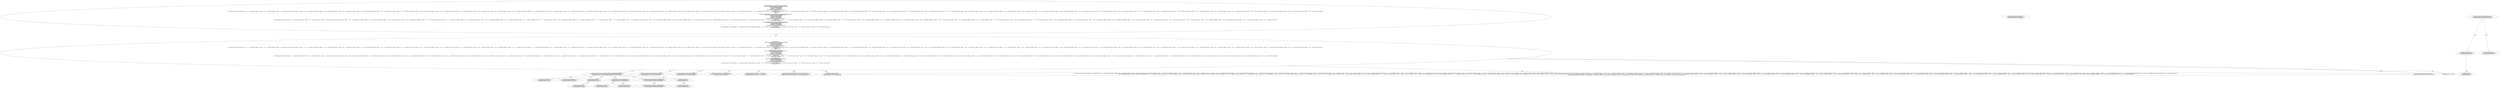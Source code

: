digraph "Pattern" {
0 [label="testWhitespace#?#3:UPDATE
testWhitespaceCastParenOff#?#3:UPDATE
testWhitespaceOff#?#3:UPDATE" shape=ellipse]
1 [label="testWhitespace#?#3:mConfig.setBooleanFlag(IGNORE_CAST_WHITESPACE_PROP, false)
testWhitespaceCastParenOff#?#3:mConfig.setBooleanFlag(IGNORE_CAST_WHITESPACE_PROP, true)
testWhitespaceOff#?#3:mConfig.setBooleanFlag(IGNORE_WHITESPACE_PROP, true)" shape=ellipse]
2 [label="testWhitespace#?#2:\{
    mConfig.setBooleanFlag(IGNORE_CAST_WHITESPACE_PROP, false);
    mConfig.setParenPadOption(NOSPACE);
    mConfig.setTryBlock(IGNORE);
    mConfig.setCatchBlock(IGNORE);
    final Checker c = createChecker();
    final String filepath = getPath(\"InputWhitespace.java\");
    assertNotNull(c);
    final String[] expected = new String[]\{ filepath + \":5:12: '.' is preceeded with whitespace.\", filepath + \":5:14: '.' is followed by whitespace.\", filepath + \":13: type Javadoc comment is missing an @author tag.\", filepath + \":16:22: '=' is not preceeded with whitespace.\", filepath + \":16:23: '=' is not followed by whitespace.\", filepath + \":18:24: '=' is not followed by whitespace.\", filepath + \":26:14: '=' is not preceeded with whitespace.\", filepath + \":27:10: '=' is not preceeded with whitespace.\", filepath + \":27:11: '=' is not followed by whitespace.\", filepath + \":28:10: '+=' is not preceeded with whitespace.\", filepath + \":28:12: '+=' is not followed by whitespace.\", filepath + \":29:13: '-=' is not followed by whitespace.\", filepath + \":29:14: '-' is followed by whitespace.\", filepath + \":29:21: '+' is followed by whitespace.\", filepath + \":30:14: '++' is preceeded with whitespace.\", filepath + \":30:21: '--' is preceeded with whitespace.\", filepath + \":31:15: '++' is followed by whitespace.\", filepath + \":31:22: '--' is followed by whitespace.\", filepath + \":37:21: 'synchronized' is not followed by whitespace.\", filepath + \":39:12: 'try' is not followed by whitespace.\", filepath + \":41:14: 'catch' is not followed by whitespace.\", filepath + \":58:11: 'if' is not followed by whitespace.\", filepath + \":58:12: '(' is followed by whitespace.\", filepath + \":58:36: ')' is preceeded by whitespace.\", filepath + \":59:9: '\{' should be on the previous line.\", filepath + \":63:9: '\{' should be on the previous line.\", filepath + \":74:13: '(' is followed by whitespace.\", filepath + \":74:18: ')' is preceeded by whitespace.\", filepath + \":75:9: '\{' should be on the previous line.\", filepath + \":76:19: 'return' is not followed by whitespace.\", filepath + \":79:9: '\{' should be on the previous line.\", filepath + \":88:21: cast needs to be followed by whitespace.\", filepath + \":97:29: '?' is not preceeded with whitespace.\", filepath + \":97:30: '?' is not followed by whitespace.\", filepath + \":97:34: ':' is not preceeded with whitespace.\", filepath + \":97:35: ':' is not followed by whitespace.\", filepath + \":98:15: '==' is not preceeded with whitespace.\", filepath + \":98:17: '==' is not followed by whitespace.\", filepath + \":104:20: '*' is not followed by whitespace.\", filepath + \":104:21: '*' is not preceeded with whitespace.\", filepath + \":111:22: '!' is followed by whitespace.\", filepath + \":112:23: '~' is followed by whitespace.\", filepath + \":119:18: '%' is not preceeded with whitespace.\", filepath + \":120:20: '%' is not followed by whitespace.\", filepath + \":121:18: '%' is not preceeded with whitespace.\", filepath + \":121:19: '%' is not followed by whitespace.\", filepath + \":123:18: '/' is not preceeded with whitespace.\", filepath + \":124:20: '/' is not followed by whitespace.\", filepath + \":125:18: '/' is not preceeded with whitespace.\", filepath + \":125:19: '/' is not followed by whitespace.\", filepath + \":129:17: '.' is preceeded with whitespace.\", filepath + \":129:24: '.' is followed by whitespace.\", filepath + \":136:10: '.' is preceeded with whitespace.\", filepath + \":136:12: '.' is followed by whitespace.\", filepath + \":153:15: 'assert' is not followed by whitespace.\", filepath + \":156:20: ':' is not preceeded with whitespace.\", filepath + \":156:21: ':' is not followed by whitespace.\" \};
    verify(c, filepath, expected);
    c.destroy();
\}
testWhitespaceCastParenOff#?#2:\{
    mConfig.setBooleanFlag(IGNORE_CAST_WHITESPACE_PROP, true);
    mConfig.setParenPadOption(IGNORE);
    mConfig.setTryBlock(IGNORE);
    mConfig.setCatchBlock(IGNORE);
    final Checker c = createChecker();
    final String filepath = getPath(\"InputWhitespace.java\");
    assertNotNull(c);
    final String[] expected = new String[]\{ filepath + \":5:12: '.' is preceeded with whitespace.\", filepath + \":5:14: '.' is followed by whitespace.\", filepath + \":13: type Javadoc comment is missing an @author tag.\", filepath + \":16:22: '=' is not preceeded with whitespace.\", filepath + \":16:23: '=' is not followed by whitespace.\", filepath + \":18:24: '=' is not followed by whitespace.\", filepath + \":26:14: '=' is not preceeded with whitespace.\", filepath + \":27:10: '=' is not preceeded with whitespace.\", filepath + \":27:11: '=' is not followed by whitespace.\", filepath + \":28:10: '+=' is not preceeded with whitespace.\", filepath + \":28:12: '+=' is not followed by whitespace.\", filepath + \":29:13: '-=' is not followed by whitespace.\", filepath + \":29:14: '-' is followed by whitespace.\", filepath + \":29:21: '+' is followed by whitespace.\", filepath + \":30:14: '++' is preceeded with whitespace.\", filepath + \":30:21: '--' is preceeded with whitespace.\", filepath + \":31:15: '++' is followed by whitespace.\", filepath + \":31:22: '--' is followed by whitespace.\", filepath + \":37:21: 'synchronized' is not followed by whitespace.\", filepath + \":39:12: 'try' is not followed by whitespace.\", filepath + \":41:14: 'catch' is not followed by whitespace.\", filepath + \":58:11: 'if' is not followed by whitespace.\", filepath + \":59:9: '\{' should be on the previous line.\", filepath + \":63:9: '\{' should be on the previous line.\", filepath + \":75:9: '\{' should be on the previous line.\", filepath + \":76:19: 'return' is not followed by whitespace.\", filepath + \":79:9: '\{' should be on the previous line.\", filepath + \":97:29: '?' is not preceeded with whitespace.\", filepath + \":97:30: '?' is not followed by whitespace.\", filepath + \":97:34: ':' is not preceeded with whitespace.\", filepath + \":97:35: ':' is not followed by whitespace.\", filepath + \":98:15: '==' is not preceeded with whitespace.\", filepath + \":98:17: '==' is not followed by whitespace.\", filepath + \":104:20: '*' is not followed by whitespace.\", filepath + \":104:21: '*' is not preceeded with whitespace.\", filepath + \":111:22: '!' is followed by whitespace.\", filepath + \":112:23: '~' is followed by whitespace.\", filepath + \":119:18: '%' is not preceeded with whitespace.\", filepath + \":120:20: '%' is not followed by whitespace.\", filepath + \":121:18: '%' is not preceeded with whitespace.\", filepath + \":121:19: '%' is not followed by whitespace.\", filepath + \":123:18: '/' is not preceeded with whitespace.\", filepath + \":124:20: '/' is not followed by whitespace.\", filepath + \":125:18: '/' is not preceeded with whitespace.\", filepath + \":125:19: '/' is not followed by whitespace.\", filepath + \":129:17: '.' is preceeded with whitespace.\", filepath + \":129:24: '.' is followed by whitespace.\", filepath + \":136:10: '.' is preceeded with whitespace.\", filepath + \":136:12: '.' is followed by whitespace.\", filepath + \":153:15: 'assert' is not followed by whitespace.\", filepath + \":156:20: ':' is not preceeded with whitespace.\", filepath + \":156:21: ':' is not followed by whitespace.\" \};
    verify(c, filepath, expected);
\}
testWhitespaceOff#?#2:\{
    mConfig.setBooleanFlag(IGNORE_WHITESPACE_PROP, true);
    mConfig.setTryBlock(IGNORE);
    mConfig.setCatchBlock(IGNORE);
    final Checker c = createChecker();
    final String filepath = getPath(\"InputWhitespace.java\");
    assertNotNull(c);
    final String[] expected = new String[]\{ filepath + \":13: type Javadoc comment is missing an @author tag.\", filepath + \":59:9: '\{' should be on the previous line.\", filepath + \":63:9: '\{' should be on the previous line.\", filepath + \":75:9: '\{' should be on the previous line.\", filepath + \":79:9: '\{' should be on the previous line.\" \};
    verify(c, filepath, expected);
\}" shape=ellipse]
3 [label="testWhitespace#?#2:public void testWhitespace() throws Exception \{
    mConfig.setBooleanFlag(IGNORE_CAST_WHITESPACE_PROP, false);
    mConfig.setParenPadOption(NOSPACE);
    mConfig.setTryBlock(IGNORE);
    mConfig.setCatchBlock(IGNORE);
    final Checker c = createChecker();
    final String filepath = getPath(\"InputWhitespace.java\");
    assertNotNull(c);
    final String[] expected = new String[]\{ filepath + \":5:12: '.' is preceeded with whitespace.\", filepath + \":5:14: '.' is followed by whitespace.\", filepath + \":13: type Javadoc comment is missing an @author tag.\", filepath + \":16:22: '=' is not preceeded with whitespace.\", filepath + \":16:23: '=' is not followed by whitespace.\", filepath + \":18:24: '=' is not followed by whitespace.\", filepath + \":26:14: '=' is not preceeded with whitespace.\", filepath + \":27:10: '=' is not preceeded with whitespace.\", filepath + \":27:11: '=' is not followed by whitespace.\", filepath + \":28:10: '+=' is not preceeded with whitespace.\", filepath + \":28:12: '+=' is not followed by whitespace.\", filepath + \":29:13: '-=' is not followed by whitespace.\", filepath + \":29:14: '-' is followed by whitespace.\", filepath + \":29:21: '+' is followed by whitespace.\", filepath + \":30:14: '++' is preceeded with whitespace.\", filepath + \":30:21: '--' is preceeded with whitespace.\", filepath + \":31:15: '++' is followed by whitespace.\", filepath + \":31:22: '--' is followed by whitespace.\", filepath + \":37:21: 'synchronized' is not followed by whitespace.\", filepath + \":39:12: 'try' is not followed by whitespace.\", filepath + \":41:14: 'catch' is not followed by whitespace.\", filepath + \":58:11: 'if' is not followed by whitespace.\", filepath + \":58:12: '(' is followed by whitespace.\", filepath + \":58:36: ')' is preceeded by whitespace.\", filepath + \":59:9: '\{' should be on the previous line.\", filepath + \":63:9: '\{' should be on the previous line.\", filepath + \":74:13: '(' is followed by whitespace.\", filepath + \":74:18: ')' is preceeded by whitespace.\", filepath + \":75:9: '\{' should be on the previous line.\", filepath + \":76:19: 'return' is not followed by whitespace.\", filepath + \":79:9: '\{' should be on the previous line.\", filepath + \":88:21: cast needs to be followed by whitespace.\", filepath + \":97:29: '?' is not preceeded with whitespace.\", filepath + \":97:30: '?' is not followed by whitespace.\", filepath + \":97:34: ':' is not preceeded with whitespace.\", filepath + \":97:35: ':' is not followed by whitespace.\", filepath + \":98:15: '==' is not preceeded with whitespace.\", filepath + \":98:17: '==' is not followed by whitespace.\", filepath + \":104:20: '*' is not followed by whitespace.\", filepath + \":104:21: '*' is not preceeded with whitespace.\", filepath + \":111:22: '!' is followed by whitespace.\", filepath + \":112:23: '~' is followed by whitespace.\", filepath + \":119:18: '%' is not preceeded with whitespace.\", filepath + \":120:20: '%' is not followed by whitespace.\", filepath + \":121:18: '%' is not preceeded with whitespace.\", filepath + \":121:19: '%' is not followed by whitespace.\", filepath + \":123:18: '/' is not preceeded with whitespace.\", filepath + \":124:20: '/' is not followed by whitespace.\", filepath + \":125:18: '/' is not preceeded with whitespace.\", filepath + \":125:19: '/' is not followed by whitespace.\", filepath + \":129:17: '.' is preceeded with whitespace.\", filepath + \":129:24: '.' is followed by whitespace.\", filepath + \":136:10: '.' is preceeded with whitespace.\", filepath + \":136:12: '.' is followed by whitespace.\", filepath + \":153:15: 'assert' is not followed by whitespace.\", filepath + \":156:20: ':' is not preceeded with whitespace.\", filepath + \":156:21: ':' is not followed by whitespace.\" \};
    verify(c, filepath, expected);
    c.destroy();
\}
testWhitespaceCastParenOff#?#2:public void testWhitespaceCastParenOff() throws Exception \{
    mConfig.setBooleanFlag(IGNORE_CAST_WHITESPACE_PROP, true);
    mConfig.setParenPadOption(IGNORE);
    mConfig.setTryBlock(IGNORE);
    mConfig.setCatchBlock(IGNORE);
    final Checker c = createChecker();
    final String filepath = getPath(\"InputWhitespace.java\");
    assertNotNull(c);
    final String[] expected = new String[]\{ filepath + \":5:12: '.' is preceeded with whitespace.\", filepath + \":5:14: '.' is followed by whitespace.\", filepath + \":13: type Javadoc comment is missing an @author tag.\", filepath + \":16:22: '=' is not preceeded with whitespace.\", filepath + \":16:23: '=' is not followed by whitespace.\", filepath + \":18:24: '=' is not followed by whitespace.\", filepath + \":26:14: '=' is not preceeded with whitespace.\", filepath + \":27:10: '=' is not preceeded with whitespace.\", filepath + \":27:11: '=' is not followed by whitespace.\", filepath + \":28:10: '+=' is not preceeded with whitespace.\", filepath + \":28:12: '+=' is not followed by whitespace.\", filepath + \":29:13: '-=' is not followed by whitespace.\", filepath + \":29:14: '-' is followed by whitespace.\", filepath + \":29:21: '+' is followed by whitespace.\", filepath + \":30:14: '++' is preceeded with whitespace.\", filepath + \":30:21: '--' is preceeded with whitespace.\", filepath + \":31:15: '++' is followed by whitespace.\", filepath + \":31:22: '--' is followed by whitespace.\", filepath + \":37:21: 'synchronized' is not followed by whitespace.\", filepath + \":39:12: 'try' is not followed by whitespace.\", filepath + \":41:14: 'catch' is not followed by whitespace.\", filepath + \":58:11: 'if' is not followed by whitespace.\", filepath + \":59:9: '\{' should be on the previous line.\", filepath + \":63:9: '\{' should be on the previous line.\", filepath + \":75:9: '\{' should be on the previous line.\", filepath + \":76:19: 'return' is not followed by whitespace.\", filepath + \":79:9: '\{' should be on the previous line.\", filepath + \":97:29: '?' is not preceeded with whitespace.\", filepath + \":97:30: '?' is not followed by whitespace.\", filepath + \":97:34: ':' is not preceeded with whitespace.\", filepath + \":97:35: ':' is not followed by whitespace.\", filepath + \":98:15: '==' is not preceeded with whitespace.\", filepath + \":98:17: '==' is not followed by whitespace.\", filepath + \":104:20: '*' is not followed by whitespace.\", filepath + \":104:21: '*' is not preceeded with whitespace.\", filepath + \":111:22: '!' is followed by whitespace.\", filepath + \":112:23: '~' is followed by whitespace.\", filepath + \":119:18: '%' is not preceeded with whitespace.\", filepath + \":120:20: '%' is not followed by whitespace.\", filepath + \":121:18: '%' is not preceeded with whitespace.\", filepath + \":121:19: '%' is not followed by whitespace.\", filepath + \":123:18: '/' is not preceeded with whitespace.\", filepath + \":124:20: '/' is not followed by whitespace.\", filepath + \":125:18: '/' is not preceeded with whitespace.\", filepath + \":125:19: '/' is not followed by whitespace.\", filepath + \":129:17: '.' is preceeded with whitespace.\", filepath + \":129:24: '.' is followed by whitespace.\", filepath + \":136:10: '.' is preceeded with whitespace.\", filepath + \":136:12: '.' is followed by whitespace.\", filepath + \":153:15: 'assert' is not followed by whitespace.\", filepath + \":156:20: ':' is not preceeded with whitespace.\", filepath + \":156:21: ':' is not followed by whitespace.\" \};
    verify(c, filepath, expected);
\}
testWhitespaceOff#?#2:public void testWhitespaceOff() throws Exception \{
    mConfig.setBooleanFlag(IGNORE_WHITESPACE_PROP, true);
    mConfig.setTryBlock(IGNORE);
    mConfig.setCatchBlock(IGNORE);
    final Checker c = createChecker();
    final String filepath = getPath(\"InputWhitespace.java\");
    assertNotNull(c);
    final String[] expected = new String[]\{ filepath + \":13: type Javadoc comment is missing an @author tag.\", filepath + \":59:9: '\{' should be on the previous line.\", filepath + \":63:9: '\{' should be on the previous line.\", filepath + \":75:9: '\{' should be on the previous line.\", filepath + \":79:9: '\{' should be on the previous line.\" \};
    verify(c, filepath, expected);
\}" shape=ellipse]
4 [label="testWhitespace#?#4:mConfig.setParenPadOption(NOSPACE)
testWhitespaceCastParenOff#?#4:mConfig.setParenPadOption(IGNORE)
testWhitespaceOff#?#5:mConfig.setCatchBlock(IGNORE)" shape=ellipse]
5 [label="testWhitespace#?#5:mConfig.setTryBlock(IGNORE)
testWhitespaceCastParenOff#?#5:mConfig.setTryBlock(IGNORE)
testWhitespaceOff#?#4:mConfig.setTryBlock(IGNORE)" shape=ellipse]
6 [label="testWhitespace#?#6:mConfig.setCatchBlock(IGNORE)
testWhitespaceCastParenOff#?#6:mConfig.setCatchBlock(IGNORE)
testWhitespaceOff#?#8:assertNotNull(c)" shape=ellipse]
7 [label="testWhitespace#?#7:final Checker c = createChecker()
testWhitespaceCastParenOff#?#7:final Checker c = createChecker()
testWhitespaceOff#?#6:final Checker c = createChecker()" shape=ellipse]
8 [label="testWhitespace#?#8:final String filepath = getPath(\"InputWhitespace.java\")
testWhitespaceCastParenOff#?#8:final String filepath = getPath(\"InputWhitespace.java\")
testWhitespaceOff#?#7:final String filepath = getPath(\"InputWhitespace.java\")" shape=ellipse]
9 [label="testWhitespace#?#9:assertNotNull(c)
testWhitespaceCastParenOff#?#9:assertNotNull(c)
testWhitespaceOff#?#17:verify(c, filepath, expected)" shape=ellipse]
10 [label="testWhitespace#?#10:final String[] expected = new String[]\{ filepath + \":5:12: '.' is preceeded with whitespace.\", filepath + \":5:14: '.' is followed by whitespace.\", filepath + \":13: type Javadoc comment is missing an @author tag.\", filepath + \":16:22: '=' is not preceeded with whitespace.\", filepath + \":16:23: '=' is not followed by whitespace.\", filepath + \":18:24: '=' is not followed by whitespace.\", filepath + \":26:14: '=' is not preceeded with whitespace.\", filepath + \":27:10: '=' is not preceeded with whitespace.\", filepath + \":27:11: '=' is not followed by whitespace.\", filepath + \":28:10: '+=' is not preceeded with whitespace.\", filepath + \":28:12: '+=' is not followed by whitespace.\", filepath + \":29:13: '-=' is not followed by whitespace.\", filepath + \":29:14: '-' is followed by whitespace.\", filepath + \":29:21: '+' is followed by whitespace.\", filepath + \":30:14: '++' is preceeded with whitespace.\", filepath + \":30:21: '--' is preceeded with whitespace.\", filepath + \":31:15: '++' is followed by whitespace.\", filepath + \":31:22: '--' is followed by whitespace.\", filepath + \":37:21: 'synchronized' is not followed by whitespace.\", filepath + \":39:12: 'try' is not followed by whitespace.\", filepath + \":41:14: 'catch' is not followed by whitespace.\", filepath + \":58:11: 'if' is not followed by whitespace.\", filepath + \":58:12: '(' is followed by whitespace.\", filepath + \":58:36: ')' is preceeded by whitespace.\", filepath + \":59:9: '\{' should be on the previous line.\", filepath + \":63:9: '\{' should be on the previous line.\", filepath + \":74:13: '(' is followed by whitespace.\", filepath + \":74:18: ')' is preceeded by whitespace.\", filepath + \":75:9: '\{' should be on the previous line.\", filepath + \":76:19: 'return' is not followed by whitespace.\", filepath + \":79:9: '\{' should be on the previous line.\", filepath + \":88:21: cast needs to be followed by whitespace.\", filepath + \":97:29: '?' is not preceeded with whitespace.\", filepath + \":97:30: '?' is not followed by whitespace.\", filepath + \":97:34: ':' is not preceeded with whitespace.\", filepath + \":97:35: ':' is not followed by whitespace.\", filepath + \":98:15: '==' is not preceeded with whitespace.\", filepath + \":98:17: '==' is not followed by whitespace.\", filepath + \":104:20: '*' is not followed by whitespace.\", filepath + \":104:21: '*' is not preceeded with whitespace.\", filepath + \":111:22: '!' is followed by whitespace.\", filepath + \":112:23: '~' is followed by whitespace.\", filepath + \":119:18: '%' is not preceeded with whitespace.\", filepath + \":120:20: '%' is not followed by whitespace.\", filepath + \":121:18: '%' is not preceeded with whitespace.\", filepath + \":121:19: '%' is not followed by whitespace.\", filepath + \":123:18: '/' is not preceeded with whitespace.\", filepath + \":124:20: '/' is not followed by whitespace.\", filepath + \":125:18: '/' is not preceeded with whitespace.\", filepath + \":125:19: '/' is not followed by whitespace.\", filepath + \":129:17: '.' is preceeded with whitespace.\", filepath + \":129:24: '.' is followed by whitespace.\", filepath + \":136:10: '.' is preceeded with whitespace.\", filepath + \":136:12: '.' is followed by whitespace.\", filepath + \":153:15: 'assert' is not followed by whitespace.\", filepath + \":156:20: ':' is not preceeded with whitespace.\", filepath + \":156:21: ':' is not followed by whitespace.\" \}
testWhitespaceCastParenOff#?#10:final String[] expected = new String[]\{ filepath + \":5:12: '.' is preceeded with whitespace.\", filepath + \":5:14: '.' is followed by whitespace.\", filepath + \":13: type Javadoc comment is missing an @author tag.\", filepath + \":16:22: '=' is not preceeded with whitespace.\", filepath + \":16:23: '=' is not followed by whitespace.\", filepath + \":18:24: '=' is not followed by whitespace.\", filepath + \":26:14: '=' is not preceeded with whitespace.\", filepath + \":27:10: '=' is not preceeded with whitespace.\", filepath + \":27:11: '=' is not followed by whitespace.\", filepath + \":28:10: '+=' is not preceeded with whitespace.\", filepath + \":28:12: '+=' is not followed by whitespace.\", filepath + \":29:13: '-=' is not followed by whitespace.\", filepath + \":29:14: '-' is followed by whitespace.\", filepath + \":29:21: '+' is followed by whitespace.\", filepath + \":30:14: '++' is preceeded with whitespace.\", filepath + \":30:21: '--' is preceeded with whitespace.\", filepath + \":31:15: '++' is followed by whitespace.\", filepath + \":31:22: '--' is followed by whitespace.\", filepath + \":37:21: 'synchronized' is not followed by whitespace.\", filepath + \":39:12: 'try' is not followed by whitespace.\", filepath + \":41:14: 'catch' is not followed by whitespace.\", filepath + \":58:11: 'if' is not followed by whitespace.\", filepath + \":59:9: '\{' should be on the previous line.\", filepath + \":63:9: '\{' should be on the previous line.\", filepath + \":75:9: '\{' should be on the previous line.\", filepath + \":76:19: 'return' is not followed by whitespace.\", filepath + \":79:9: '\{' should be on the previous line.\", filepath + \":97:29: '?' is not preceeded with whitespace.\", filepath + \":97:30: '?' is not followed by whitespace.\", filepath + \":97:34: ':' is not preceeded with whitespace.\", filepath + \":97:35: ':' is not followed by whitespace.\", filepath + \":98:15: '==' is not preceeded with whitespace.\", filepath + \":98:17: '==' is not followed by whitespace.\", filepath + \":104:20: '*' is not followed by whitespace.\", filepath + \":104:21: '*' is not preceeded with whitespace.\", filepath + \":111:22: '!' is followed by whitespace.\", filepath + \":112:23: '~' is followed by whitespace.\", filepath + \":119:18: '%' is not preceeded with whitespace.\", filepath + \":120:20: '%' is not followed by whitespace.\", filepath + \":121:18: '%' is not preceeded with whitespace.\", filepath + \":121:19: '%' is not followed by whitespace.\", filepath + \":123:18: '/' is not preceeded with whitespace.\", filepath + \":124:20: '/' is not followed by whitespace.\", filepath + \":125:18: '/' is not preceeded with whitespace.\", filepath + \":125:19: '/' is not followed by whitespace.\", filepath + \":129:17: '.' is preceeded with whitespace.\", filepath + \":129:24: '.' is followed by whitespace.\", filepath + \":136:10: '.' is preceeded with whitespace.\", filepath + \":136:12: '.' is followed by whitespace.\", filepath + \":153:15: 'assert' is not followed by whitespace.\", filepath + \":156:20: ':' is not preceeded with whitespace.\", filepath + \":156:21: ':' is not followed by whitespace.\" \}
testWhitespaceOff#?#9:final String[] expected = new String[]\{ filepath + \":13: type Javadoc comment is missing an @author tag.\", filepath + \":59:9: '\{' should be on the previous line.\", filepath + \":63:9: '\{' should be on the previous line.\", filepath + \":75:9: '\{' should be on the previous line.\", filepath + \":79:9: '\{' should be on the previous line.\" \}" shape=ellipse]
11 [label="testWhitespace#?#70:verify(c, filepath, expected)
testWhitespaceCastParenOff#?#65:verify(c, filepath, expected)" shape=ellipse]
12 [label="testWhitespace#?#71:c.destroy()" shape=ellipse]
13 [label="testWhitespace#?#3:setBooleanFlag
testWhitespaceCastParenOff#?#3:setBooleanFlag
testWhitespaceOff#?#3:setBooleanFlag" shape=ellipse]
14 [label="testWhitespace#?#3:mConfig
testWhitespaceCastParenOff#?#3:mConfig
testWhitespaceOff#?#3:mConfig" shape=ellipse]
15 [label="testWhitespace#?#3:mConfig
testWhitespaceCastParenOff#?#3:mConfig
testWhitespaceOff#?#3:mConfig" shape=ellipse]
16 [label="testWhitespace#?#3:setBooleanFlag(boolean)
testWhitespaceCastParenOff#?#3:setBooleanFlag(boolean)
testWhitespaceOff#?#3:setBooleanFlag(boolean)" shape=ellipse]
17 [label="testWhitespace#?#3:mConfig
testWhitespaceCastParenOff#?#3:mConfig
testWhitespaceOff#?#3:mConfig" shape=ellipse]
18 [label="testWhitespace#?#3:boolean
testWhitespaceCastParenOff#?#3:boolean
testWhitespaceOff#?#3:boolean" shape=ellipse]
19 [label="testWhitespace#?#3:IGNORE_CAST_WHITESPACE_PROP
testWhitespaceCastParenOff#?#3:IGNORE_CAST_WHITESPACE_PROP
testWhitespaceOff#?#3:IGNORE_WHITESPACE_PROP" shape=ellipse]
20 [label="testWhitespace#?#3:IGNORE_CAST_WHITESPACE_PROP
testWhitespaceCastParenOff#?#3:IGNORE_CAST_WHITESPACE_PROP
testWhitespaceOff#?#3:IGNORE_WHITESPACE_PROP" shape=ellipse]
21 [label="testWhitespace#?#3:false
testWhitespaceCastParenOff#?#3:true
testWhitespaceOff#?#3:true" shape=ellipse]
22 [label="testWhitespace#?#3:boolean
testWhitespaceCastParenOff#?#3:boolean
testWhitespaceOff#?#3:boolean" shape=ellipse]
23 [label="testWhitespace#?#3:setBooleanProperty
testWhitespaceCastParenOff#?#3:setBooleanProperty
testWhitespaceOff#?#3:setBooleanProperty" shape=ellipse]
24 [label="testWhitespace#?#3:setBooleanProperty(boolean)
testWhitespaceCastParenOff#?#3:setBooleanProperty(boolean)
testWhitespaceOff#?#3:setBooleanProperty(boolean)" shape=ellipse]
25 [label="testWhitespace#?#3:mConfig
testWhitespaceCastParenOff#?#3:mConfig
testWhitespaceOff#?#3:mConfig" shape=ellipse]
26 [label="testWhitespace#?#3:
testWhitespaceCastParenOff#?#3:
testWhitespaceOff#?#3:" shape=ellipse]
27 [label="testWhitespace#?#3:boolean
testWhitespaceCastParenOff#?#3:boolean
testWhitespaceOff#?#3:boolean" shape=ellipse]
1 -> 0 [label="Action:3"];
1 -> 13 [label="AST:3"];
1 -> 14 [label="AST:3"];
1 -> 16 [label="AST:3"];
1 -> 19 [label="AST:3"];
1 -> 21 [label="AST:3"];
2 -> 1 [label="AST:3"];
2 -> 4 [label="AST:3"];
2 -> 5 [label="AST:3"];
2 -> 6 [label="AST:3"];
2 -> 7 [label="AST:3"];
2 -> 8 [label="AST:3"];
2 -> 9 [label="AST:3"];
2 -> 10 [label="AST:3"];
2 -> 11 [label="AST:2"];
2 -> 12 [label="AST:1"];
3 -> 2 [label="AST:3"];
14 -> 15 [label="AST:3"];
16 -> 17 [label="AST:3"];
16 -> 18 [label="AST:3"];
19 -> 20 [label="AST:3"];
21 -> 22 [label="AST:3"];
24 -> 25 [label="AST:3"];
24 -> 27 [label="AST:3"];
25 -> 26 [label="AST:3"];
}